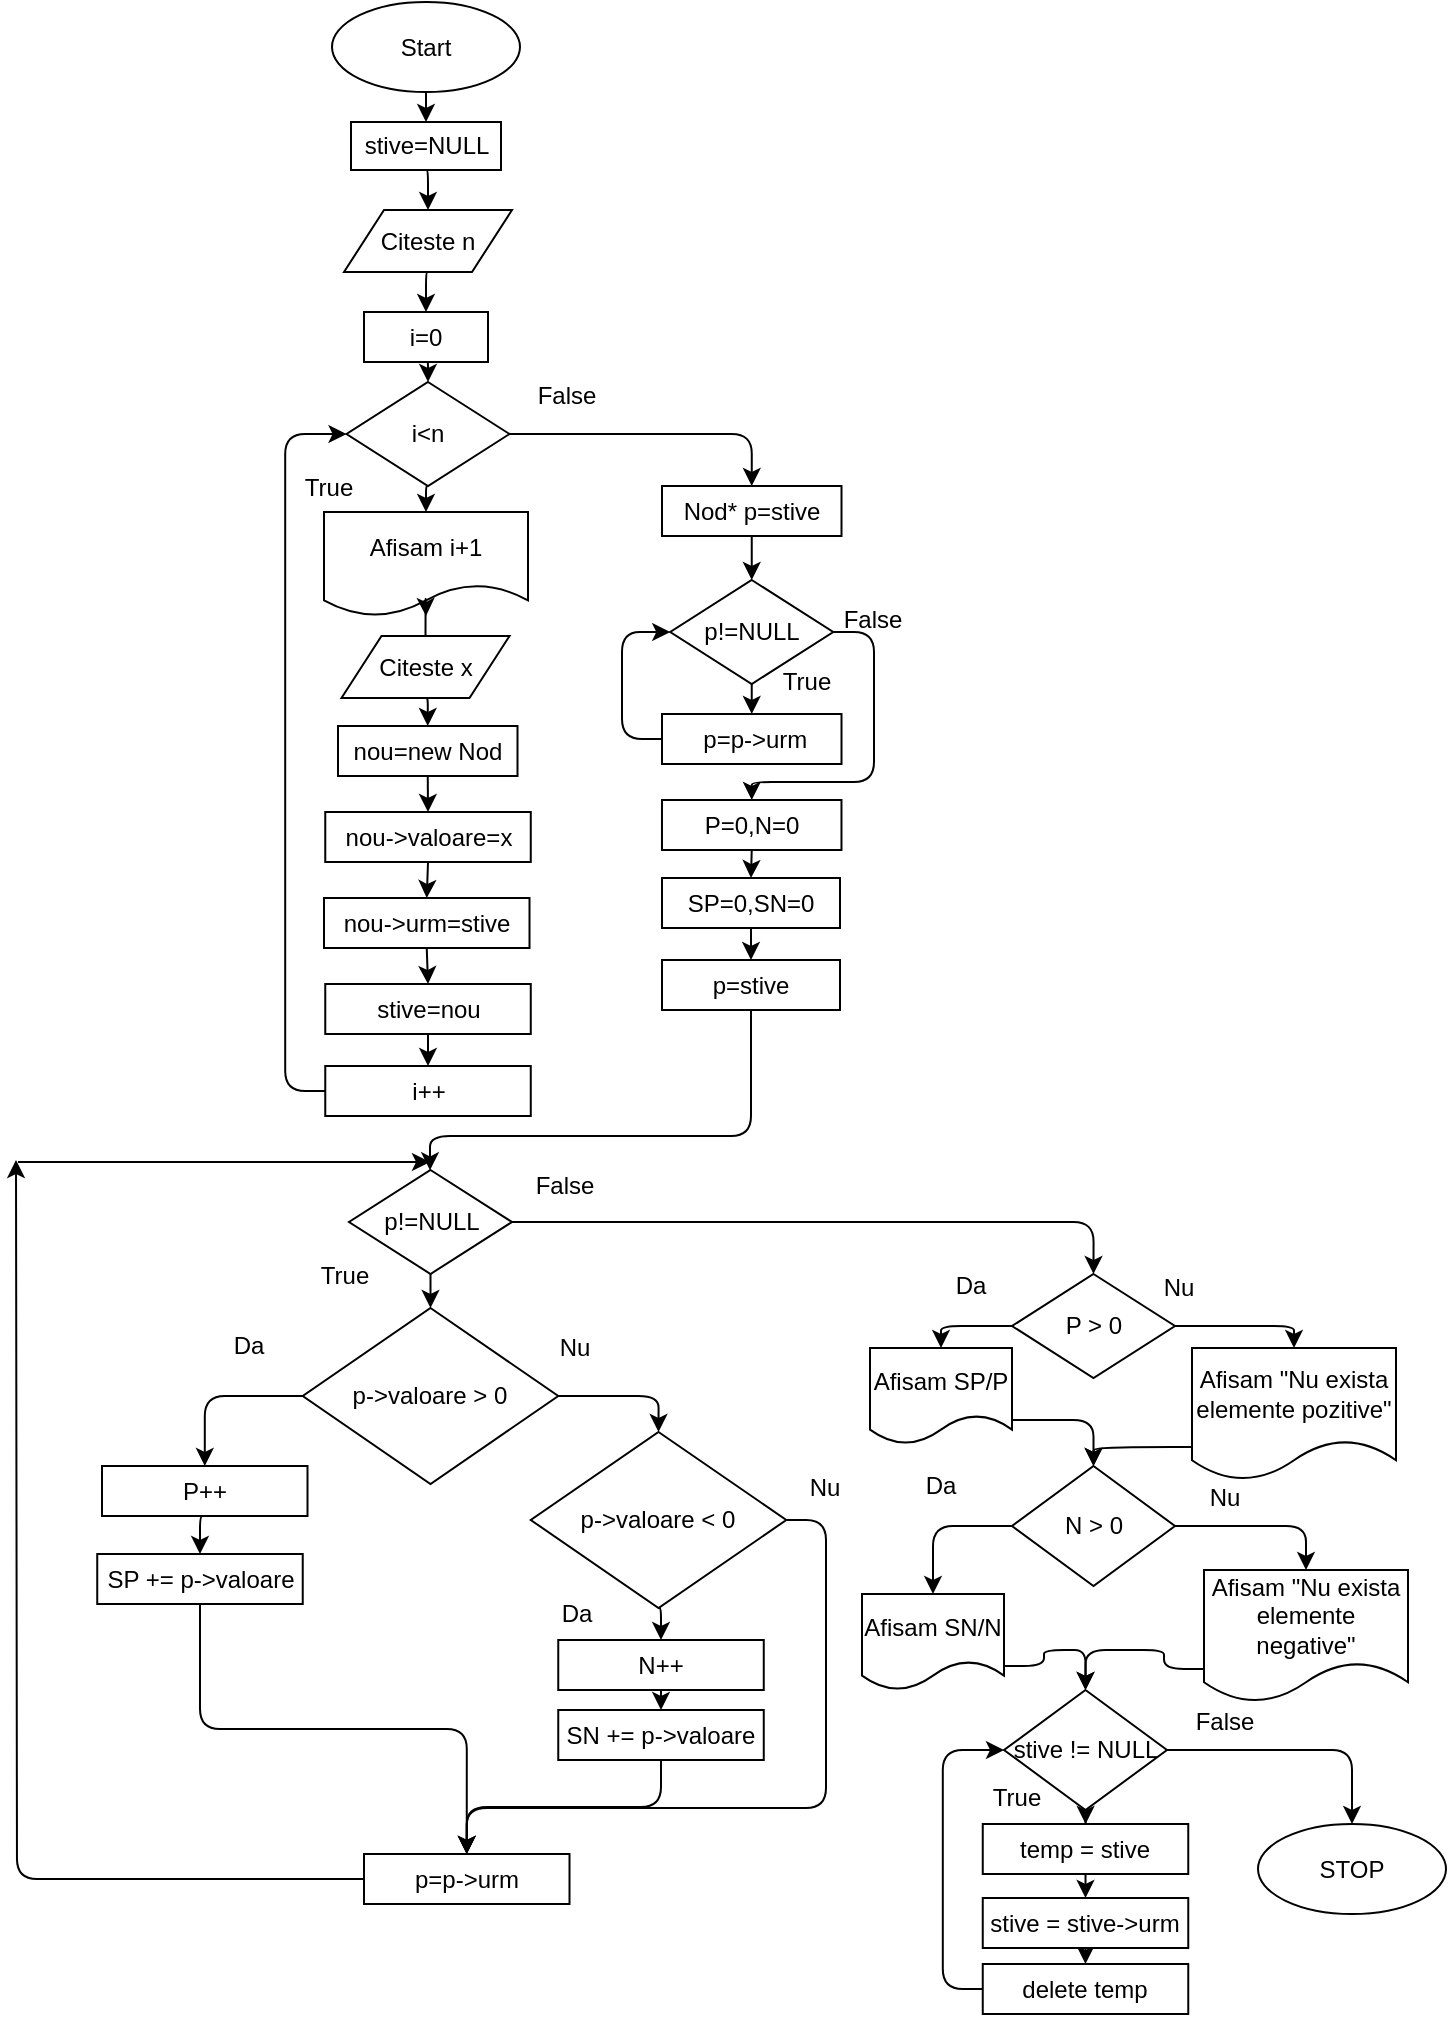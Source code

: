 <mxfile version="28.2.3">
  <diagram name="Page-1" id="cINP7uxi7zG_uRDyxkik">
    <mxGraphModel dx="1001" dy="528" grid="0" gridSize="10" guides="1" tooltips="1" connect="1" arrows="1" fold="1" page="0" pageScale="1" pageWidth="827" pageHeight="1169" background="none" math="0" shadow="0" adaptiveColors="auto">
      <root>
        <mxCell id="0" />
        <mxCell id="1" parent="0" />
        <mxCell id="yAat2cWn1iwK761AKjL9-16" style="edgeStyle=orthogonalEdgeStyle;rounded=1;orthogonalLoop=1;jettySize=auto;html=1;exitX=0.5;exitY=1;exitDx=0;exitDy=0;entryX=0.5;entryY=0;entryDx=0;entryDy=0;" edge="1" parent="1" source="yAat2cWn1iwK761AKjL9-1" target="yAat2cWn1iwK761AKjL9-4">
          <mxGeometry relative="1" as="geometry" />
        </mxCell>
        <mxCell id="yAat2cWn1iwK761AKjL9-1" value="Start" style="ellipse;whiteSpace=wrap;html=1;labelBackgroundColor=none;rounded=1;" vertex="1" parent="1">
          <mxGeometry x="366" y="10" width="94" height="45" as="geometry" />
        </mxCell>
        <mxCell id="yAat2cWn1iwK761AKjL9-17" style="edgeStyle=orthogonalEdgeStyle;rounded=1;orthogonalLoop=1;jettySize=auto;html=1;exitX=0.5;exitY=1;exitDx=0;exitDy=0;entryX=0.5;entryY=0;entryDx=0;entryDy=0;" edge="1" parent="1" source="yAat2cWn1iwK761AKjL9-4" target="yAat2cWn1iwK761AKjL9-5">
          <mxGeometry relative="1" as="geometry" />
        </mxCell>
        <mxCell id="yAat2cWn1iwK761AKjL9-4" value="stive=NULL" style="rounded=0;whiteSpace=wrap;html=1;" vertex="1" parent="1">
          <mxGeometry x="375.5" y="70" width="75" height="24" as="geometry" />
        </mxCell>
        <mxCell id="yAat2cWn1iwK761AKjL9-18" style="edgeStyle=orthogonalEdgeStyle;rounded=1;orthogonalLoop=1;jettySize=auto;html=1;exitX=0.5;exitY=1;exitDx=0;exitDy=0;entryX=0.5;entryY=0;entryDx=0;entryDy=0;" edge="1" parent="1" source="yAat2cWn1iwK761AKjL9-5" target="yAat2cWn1iwK761AKjL9-6">
          <mxGeometry relative="1" as="geometry" />
        </mxCell>
        <mxCell id="yAat2cWn1iwK761AKjL9-5" value="Citeste n" style="shape=parallelogram;perimeter=parallelogramPerimeter;whiteSpace=wrap;html=1;fixedSize=1;rounded=0;" vertex="1" parent="1">
          <mxGeometry x="372" y="114" width="84" height="31" as="geometry" />
        </mxCell>
        <mxCell id="yAat2cWn1iwK761AKjL9-19" style="edgeStyle=orthogonalEdgeStyle;rounded=1;orthogonalLoop=1;jettySize=auto;html=1;exitX=0.5;exitY=1;exitDx=0;exitDy=0;entryX=0.5;entryY=0;entryDx=0;entryDy=0;" edge="1" parent="1" source="yAat2cWn1iwK761AKjL9-6" target="yAat2cWn1iwK761AKjL9-7">
          <mxGeometry relative="1" as="geometry" />
        </mxCell>
        <mxCell id="yAat2cWn1iwK761AKjL9-6" value="i=0" style="rounded=0;whiteSpace=wrap;html=1;" vertex="1" parent="1">
          <mxGeometry x="382" y="165" width="62" height="25" as="geometry" />
        </mxCell>
        <mxCell id="yAat2cWn1iwK761AKjL9-21" style="edgeStyle=orthogonalEdgeStyle;rounded=1;orthogonalLoop=1;jettySize=auto;html=1;exitX=0.5;exitY=1;exitDx=0;exitDy=0;entryX=0.5;entryY=0;entryDx=0;entryDy=0;" edge="1" parent="1" source="yAat2cWn1iwK761AKjL9-7" target="yAat2cWn1iwK761AKjL9-8">
          <mxGeometry relative="1" as="geometry" />
        </mxCell>
        <mxCell id="yAat2cWn1iwK761AKjL9-32" style="edgeStyle=orthogonalEdgeStyle;rounded=1;orthogonalLoop=1;jettySize=auto;html=1;exitX=1;exitY=0.5;exitDx=0;exitDy=0;entryX=0.5;entryY=0;entryDx=0;entryDy=0;" edge="1" parent="1" source="yAat2cWn1iwK761AKjL9-7" target="yAat2cWn1iwK761AKjL9-29">
          <mxGeometry relative="1" as="geometry" />
        </mxCell>
        <mxCell id="yAat2cWn1iwK761AKjL9-7" value="i&amp;lt;n" style="rhombus;whiteSpace=wrap;html=1;rounded=0;" vertex="1" parent="1">
          <mxGeometry x="373.25" y="200" width="81.5" height="52" as="geometry" />
        </mxCell>
        <mxCell id="yAat2cWn1iwK761AKjL9-8" value="Afisam i+1" style="shape=document;whiteSpace=wrap;html=1;boundedLbl=1;rounded=1;" vertex="1" parent="1">
          <mxGeometry x="362" y="265" width="102" height="52" as="geometry" />
        </mxCell>
        <mxCell id="yAat2cWn1iwK761AKjL9-22" style="edgeStyle=orthogonalEdgeStyle;rounded=1;orthogonalLoop=1;jettySize=auto;html=1;exitX=0.5;exitY=0;exitDx=0;exitDy=0;" edge="1" parent="1" source="yAat2cWn1iwK761AKjL9-10" target="yAat2cWn1iwK761AKjL9-8">
          <mxGeometry relative="1" as="geometry" />
        </mxCell>
        <mxCell id="yAat2cWn1iwK761AKjL9-23" style="edgeStyle=orthogonalEdgeStyle;rounded=1;orthogonalLoop=1;jettySize=auto;html=1;exitX=0.5;exitY=1;exitDx=0;exitDy=0;entryX=0.5;entryY=0;entryDx=0;entryDy=0;" edge="1" parent="1" source="yAat2cWn1iwK761AKjL9-10" target="yAat2cWn1iwK761AKjL9-11">
          <mxGeometry relative="1" as="geometry" />
        </mxCell>
        <mxCell id="yAat2cWn1iwK761AKjL9-10" value="Citeste x" style="shape=parallelogram;perimeter=parallelogramPerimeter;whiteSpace=wrap;html=1;fixedSize=1;rounded=0;" vertex="1" parent="1">
          <mxGeometry x="370.75" y="327" width="84" height="31" as="geometry" />
        </mxCell>
        <mxCell id="yAat2cWn1iwK761AKjL9-24" style="edgeStyle=orthogonalEdgeStyle;rounded=1;orthogonalLoop=1;jettySize=auto;html=1;exitX=0.5;exitY=1;exitDx=0;exitDy=0;entryX=0.5;entryY=0;entryDx=0;entryDy=0;" edge="1" parent="1" source="yAat2cWn1iwK761AKjL9-11" target="yAat2cWn1iwK761AKjL9-12">
          <mxGeometry relative="1" as="geometry" />
        </mxCell>
        <mxCell id="yAat2cWn1iwK761AKjL9-11" value="nou=new Nod" style="rounded=0;whiteSpace=wrap;html=1;" vertex="1" parent="1">
          <mxGeometry x="369" y="372" width="89.75" height="25" as="geometry" />
        </mxCell>
        <mxCell id="yAat2cWn1iwK761AKjL9-25" style="edgeStyle=orthogonalEdgeStyle;rounded=1;orthogonalLoop=1;jettySize=auto;html=1;exitX=0.5;exitY=1;exitDx=0;exitDy=0;entryX=0.5;entryY=0;entryDx=0;entryDy=0;" edge="1" parent="1" source="yAat2cWn1iwK761AKjL9-12" target="yAat2cWn1iwK761AKjL9-13">
          <mxGeometry relative="1" as="geometry" />
        </mxCell>
        <mxCell id="yAat2cWn1iwK761AKjL9-12" value="nou-&amp;gt;valoare=x" style="rounded=0;whiteSpace=wrap;html=1;" vertex="1" parent="1">
          <mxGeometry x="362.63" y="415" width="102.75" height="25" as="geometry" />
        </mxCell>
        <mxCell id="yAat2cWn1iwK761AKjL9-26" style="edgeStyle=orthogonalEdgeStyle;rounded=1;orthogonalLoop=1;jettySize=auto;html=1;exitX=0.5;exitY=1;exitDx=0;exitDy=0;entryX=0.5;entryY=0;entryDx=0;entryDy=0;" edge="1" parent="1" source="yAat2cWn1iwK761AKjL9-13" target="yAat2cWn1iwK761AKjL9-14">
          <mxGeometry relative="1" as="geometry" />
        </mxCell>
        <mxCell id="yAat2cWn1iwK761AKjL9-13" value="nou-&amp;gt;urm=stive" style="rounded=0;whiteSpace=wrap;html=1;" vertex="1" parent="1">
          <mxGeometry x="362" y="458" width="102.75" height="25" as="geometry" />
        </mxCell>
        <mxCell id="yAat2cWn1iwK761AKjL9-27" style="edgeStyle=orthogonalEdgeStyle;rounded=1;orthogonalLoop=1;jettySize=auto;html=1;exitX=0.5;exitY=1;exitDx=0;exitDy=0;entryX=0.5;entryY=0;entryDx=0;entryDy=0;" edge="1" parent="1" source="yAat2cWn1iwK761AKjL9-14" target="yAat2cWn1iwK761AKjL9-15">
          <mxGeometry relative="1" as="geometry" />
        </mxCell>
        <mxCell id="yAat2cWn1iwK761AKjL9-14" value="stive=nou" style="rounded=0;whiteSpace=wrap;html=1;" vertex="1" parent="1">
          <mxGeometry x="362.63" y="501" width="102.75" height="25" as="geometry" />
        </mxCell>
        <mxCell id="yAat2cWn1iwK761AKjL9-28" style="edgeStyle=orthogonalEdgeStyle;rounded=1;orthogonalLoop=1;jettySize=auto;html=1;exitX=0;exitY=0.5;exitDx=0;exitDy=0;entryX=0;entryY=0.5;entryDx=0;entryDy=0;" edge="1" parent="1" source="yAat2cWn1iwK761AKjL9-15" target="yAat2cWn1iwK761AKjL9-7">
          <mxGeometry relative="1" as="geometry" />
        </mxCell>
        <mxCell id="yAat2cWn1iwK761AKjL9-15" value="i++" style="rounded=0;whiteSpace=wrap;html=1;" vertex="1" parent="1">
          <mxGeometry x="362.63" y="542" width="102.75" height="25" as="geometry" />
        </mxCell>
        <mxCell id="yAat2cWn1iwK761AKjL9-33" style="edgeStyle=orthogonalEdgeStyle;rounded=1;orthogonalLoop=1;jettySize=auto;html=1;exitX=0.5;exitY=1;exitDx=0;exitDy=0;entryX=0.5;entryY=0;entryDx=0;entryDy=0;" edge="1" parent="1" source="yAat2cWn1iwK761AKjL9-29" target="yAat2cWn1iwK761AKjL9-30">
          <mxGeometry relative="1" as="geometry" />
        </mxCell>
        <mxCell id="yAat2cWn1iwK761AKjL9-29" value="Nod* p=stive" style="rounded=0;whiteSpace=wrap;html=1;" vertex="1" parent="1">
          <mxGeometry x="531" y="252" width="89.75" height="25" as="geometry" />
        </mxCell>
        <mxCell id="yAat2cWn1iwK761AKjL9-34" style="edgeStyle=orthogonalEdgeStyle;rounded=1;orthogonalLoop=1;jettySize=auto;html=1;exitX=0.5;exitY=1;exitDx=0;exitDy=0;entryX=0.5;entryY=0;entryDx=0;entryDy=0;" edge="1" parent="1" source="yAat2cWn1iwK761AKjL9-30" target="yAat2cWn1iwK761AKjL9-31">
          <mxGeometry relative="1" as="geometry" />
        </mxCell>
        <mxCell id="yAat2cWn1iwK761AKjL9-92" style="edgeStyle=orthogonalEdgeStyle;rounded=1;orthogonalLoop=1;jettySize=auto;html=1;exitX=1;exitY=0.5;exitDx=0;exitDy=0;entryX=0.5;entryY=0;entryDx=0;entryDy=0;" edge="1" parent="1" source="yAat2cWn1iwK761AKjL9-30" target="yAat2cWn1iwK761AKjL9-36">
          <mxGeometry relative="1" as="geometry">
            <Array as="points">
              <mxPoint x="637" y="325" />
              <mxPoint x="637" y="400" />
              <mxPoint x="576" y="400" />
            </Array>
          </mxGeometry>
        </mxCell>
        <mxCell id="yAat2cWn1iwK761AKjL9-30" value="p!=NULL" style="rhombus;whiteSpace=wrap;html=1;rounded=0;" vertex="1" parent="1">
          <mxGeometry x="535.12" y="299" width="81.5" height="52" as="geometry" />
        </mxCell>
        <mxCell id="yAat2cWn1iwK761AKjL9-35" style="edgeStyle=orthogonalEdgeStyle;rounded=1;orthogonalLoop=1;jettySize=auto;html=1;exitX=0;exitY=0.5;exitDx=0;exitDy=0;entryX=0;entryY=0.5;entryDx=0;entryDy=0;" edge="1" parent="1" source="yAat2cWn1iwK761AKjL9-31" target="yAat2cWn1iwK761AKjL9-30">
          <mxGeometry relative="1" as="geometry" />
        </mxCell>
        <mxCell id="yAat2cWn1iwK761AKjL9-31" value="&amp;nbsp;p=p-&amp;gt;urm" style="rounded=0;whiteSpace=wrap;html=1;" vertex="1" parent="1">
          <mxGeometry x="531" y="366" width="89.75" height="25" as="geometry" />
        </mxCell>
        <mxCell id="yAat2cWn1iwK761AKjL9-93" style="edgeStyle=orthogonalEdgeStyle;rounded=1;orthogonalLoop=1;jettySize=auto;html=1;exitX=0.5;exitY=1;exitDx=0;exitDy=0;entryX=0.5;entryY=0;entryDx=0;entryDy=0;" edge="1" parent="1" source="yAat2cWn1iwK761AKjL9-36" target="yAat2cWn1iwK761AKjL9-37">
          <mxGeometry relative="1" as="geometry" />
        </mxCell>
        <mxCell id="yAat2cWn1iwK761AKjL9-36" value="P=0,N=0" style="rounded=0;whiteSpace=wrap;html=1;" vertex="1" parent="1">
          <mxGeometry x="530.99" y="409" width="89.75" height="25" as="geometry" />
        </mxCell>
        <mxCell id="yAat2cWn1iwK761AKjL9-94" style="edgeStyle=orthogonalEdgeStyle;rounded=1;orthogonalLoop=1;jettySize=auto;html=1;exitX=0.5;exitY=1;exitDx=0;exitDy=0;entryX=0.5;entryY=0;entryDx=0;entryDy=0;" edge="1" parent="1" source="yAat2cWn1iwK761AKjL9-37" target="yAat2cWn1iwK761AKjL9-39">
          <mxGeometry relative="1" as="geometry" />
        </mxCell>
        <mxCell id="yAat2cWn1iwK761AKjL9-37" value="SP=0,SN=0" style="rounded=0;whiteSpace=wrap;html=1;" vertex="1" parent="1">
          <mxGeometry x="531" y="448" width="89" height="25" as="geometry" />
        </mxCell>
        <mxCell id="yAat2cWn1iwK761AKjL9-48" style="edgeStyle=orthogonalEdgeStyle;rounded=1;orthogonalLoop=1;jettySize=auto;html=1;exitX=0.5;exitY=1;exitDx=0;exitDy=0;" edge="1" parent="1" source="yAat2cWn1iwK761AKjL9-39" target="yAat2cWn1iwK761AKjL9-40">
          <mxGeometry relative="1" as="geometry">
            <Array as="points">
              <mxPoint x="575" y="577" />
              <mxPoint x="415" y="577" />
            </Array>
          </mxGeometry>
        </mxCell>
        <mxCell id="yAat2cWn1iwK761AKjL9-39" value="p=stive" style="rounded=0;whiteSpace=wrap;html=1;" vertex="1" parent="1">
          <mxGeometry x="531" y="489" width="89" height="25" as="geometry" />
        </mxCell>
        <mxCell id="yAat2cWn1iwK761AKjL9-49" style="edgeStyle=orthogonalEdgeStyle;rounded=1;orthogonalLoop=1;jettySize=auto;html=1;exitX=0.5;exitY=1;exitDx=0;exitDy=0;entryX=0.5;entryY=0;entryDx=0;entryDy=0;" edge="1" parent="1" source="yAat2cWn1iwK761AKjL9-40" target="yAat2cWn1iwK761AKjL9-41">
          <mxGeometry relative="1" as="geometry" />
        </mxCell>
        <mxCell id="yAat2cWn1iwK761AKjL9-64" style="edgeStyle=orthogonalEdgeStyle;rounded=1;orthogonalLoop=1;jettySize=auto;html=1;exitX=1;exitY=0.5;exitDx=0;exitDy=0;entryX=0.5;entryY=0;entryDx=0;entryDy=0;" edge="1" parent="1" source="yAat2cWn1iwK761AKjL9-40" target="yAat2cWn1iwK761AKjL9-65">
          <mxGeometry relative="1" as="geometry">
            <mxPoint x="748.364" y="619.913" as="targetPoint" />
          </mxGeometry>
        </mxCell>
        <mxCell id="yAat2cWn1iwK761AKjL9-40" value="p!=NULL" style="rhombus;whiteSpace=wrap;html=1;rounded=0;" vertex="1" parent="1">
          <mxGeometry x="374.5" y="594" width="81.5" height="52" as="geometry" />
        </mxCell>
        <mxCell id="yAat2cWn1iwK761AKjL9-50" style="edgeStyle=orthogonalEdgeStyle;rounded=1;orthogonalLoop=1;jettySize=auto;html=1;exitX=0;exitY=0.5;exitDx=0;exitDy=0;" edge="1" parent="1" source="yAat2cWn1iwK761AKjL9-41" target="yAat2cWn1iwK761AKjL9-42">
          <mxGeometry relative="1" as="geometry" />
        </mxCell>
        <mxCell id="yAat2cWn1iwK761AKjL9-61" style="edgeStyle=orthogonalEdgeStyle;rounded=1;orthogonalLoop=1;jettySize=auto;html=1;exitX=1;exitY=0.5;exitDx=0;exitDy=0;entryX=0.5;entryY=0;entryDx=0;entryDy=0;" edge="1" parent="1" source="yAat2cWn1iwK761AKjL9-41" target="yAat2cWn1iwK761AKjL9-44">
          <mxGeometry relative="1" as="geometry">
            <Array as="points">
              <mxPoint x="529" y="707" />
            </Array>
          </mxGeometry>
        </mxCell>
        <mxCell id="yAat2cWn1iwK761AKjL9-41" value="p-&amp;gt;valoare &amp;gt; 0" style="rhombus;whiteSpace=wrap;html=1;rounded=0;" vertex="1" parent="1">
          <mxGeometry x="351.37" y="663" width="127.76" height="88" as="geometry" />
        </mxCell>
        <mxCell id="yAat2cWn1iwK761AKjL9-51" style="edgeStyle=orthogonalEdgeStyle;rounded=1;orthogonalLoop=1;jettySize=auto;html=1;exitX=0.5;exitY=1;exitDx=0;exitDy=0;entryX=0.5;entryY=0;entryDx=0;entryDy=0;" edge="1" parent="1" source="yAat2cWn1iwK761AKjL9-42" target="yAat2cWn1iwK761AKjL9-43">
          <mxGeometry relative="1" as="geometry" />
        </mxCell>
        <mxCell id="yAat2cWn1iwK761AKjL9-42" value="P++" style="rounded=0;whiteSpace=wrap;html=1;" vertex="1" parent="1">
          <mxGeometry x="251" y="742" width="102.75" height="25" as="geometry" />
        </mxCell>
        <mxCell id="yAat2cWn1iwK761AKjL9-59" style="edgeStyle=orthogonalEdgeStyle;rounded=1;orthogonalLoop=1;jettySize=auto;html=1;exitX=0.5;exitY=1;exitDx=0;exitDy=0;entryX=0.5;entryY=0;entryDx=0;entryDy=0;" edge="1" parent="1" source="yAat2cWn1iwK761AKjL9-43" target="yAat2cWn1iwK761AKjL9-47">
          <mxGeometry relative="1" as="geometry" />
        </mxCell>
        <mxCell id="yAat2cWn1iwK761AKjL9-43" value="SP += p-&amp;gt;valoare" style="rounded=0;whiteSpace=wrap;html=1;" vertex="1" parent="1">
          <mxGeometry x="248.62" y="786" width="102.75" height="25" as="geometry" />
        </mxCell>
        <mxCell id="yAat2cWn1iwK761AKjL9-54" style="edgeStyle=orthogonalEdgeStyle;rounded=1;orthogonalLoop=1;jettySize=auto;html=1;exitX=0.5;exitY=1;exitDx=0;exitDy=0;entryX=0.5;entryY=0;entryDx=0;entryDy=0;" edge="1" parent="1" source="yAat2cWn1iwK761AKjL9-44" target="yAat2cWn1iwK761AKjL9-45">
          <mxGeometry relative="1" as="geometry" />
        </mxCell>
        <mxCell id="yAat2cWn1iwK761AKjL9-60" style="edgeStyle=orthogonalEdgeStyle;rounded=1;orthogonalLoop=1;jettySize=auto;html=1;exitX=1;exitY=0.5;exitDx=0;exitDy=0;entryX=0.5;entryY=0;entryDx=0;entryDy=0;" edge="1" parent="1" source="yAat2cWn1iwK761AKjL9-44" target="yAat2cWn1iwK761AKjL9-47">
          <mxGeometry relative="1" as="geometry">
            <Array as="points">
              <mxPoint x="613" y="769" />
              <mxPoint x="613" y="913" />
              <mxPoint x="433" y="913" />
            </Array>
          </mxGeometry>
        </mxCell>
        <mxCell id="yAat2cWn1iwK761AKjL9-44" value="p-&amp;gt;valoare &amp;lt; 0" style="rhombus;whiteSpace=wrap;html=1;rounded=0;" vertex="1" parent="1">
          <mxGeometry x="465.38" y="725" width="127.76" height="88" as="geometry" />
        </mxCell>
        <mxCell id="yAat2cWn1iwK761AKjL9-55" style="edgeStyle=orthogonalEdgeStyle;rounded=1;orthogonalLoop=1;jettySize=auto;html=1;exitX=0.5;exitY=1;exitDx=0;exitDy=0;entryX=0.5;entryY=0;entryDx=0;entryDy=0;" edge="1" parent="1" source="yAat2cWn1iwK761AKjL9-45" target="yAat2cWn1iwK761AKjL9-46">
          <mxGeometry relative="1" as="geometry" />
        </mxCell>
        <mxCell id="yAat2cWn1iwK761AKjL9-45" value="N++" style="rounded=0;whiteSpace=wrap;html=1;" vertex="1" parent="1">
          <mxGeometry x="479.13" y="829" width="102.75" height="25" as="geometry" />
        </mxCell>
        <mxCell id="yAat2cWn1iwK761AKjL9-56" style="edgeStyle=orthogonalEdgeStyle;rounded=1;orthogonalLoop=1;jettySize=auto;html=1;exitX=0.5;exitY=1;exitDx=0;exitDy=0;entryX=0.5;entryY=0;entryDx=0;entryDy=0;" edge="1" parent="1" source="yAat2cWn1iwK761AKjL9-46" target="yAat2cWn1iwK761AKjL9-47">
          <mxGeometry relative="1" as="geometry" />
        </mxCell>
        <mxCell id="yAat2cWn1iwK761AKjL9-46" value="SN += p-&amp;gt;valoare" style="rounded=0;whiteSpace=wrap;html=1;" vertex="1" parent="1">
          <mxGeometry x="479.13" y="864" width="102.75" height="25" as="geometry" />
        </mxCell>
        <mxCell id="yAat2cWn1iwK761AKjL9-62" style="edgeStyle=orthogonalEdgeStyle;rounded=1;orthogonalLoop=1;jettySize=auto;html=1;exitX=0;exitY=0.5;exitDx=0;exitDy=0;" edge="1" parent="1" source="yAat2cWn1iwK761AKjL9-47">
          <mxGeometry relative="1" as="geometry">
            <mxPoint x="208" y="589" as="targetPoint" />
          </mxGeometry>
        </mxCell>
        <mxCell id="yAat2cWn1iwK761AKjL9-47" value="p=p-&amp;gt;urm" style="rounded=0;whiteSpace=wrap;html=1;" vertex="1" parent="1">
          <mxGeometry x="382" y="936" width="102.75" height="25" as="geometry" />
        </mxCell>
        <mxCell id="yAat2cWn1iwK761AKjL9-63" value="" style="endArrow=classic;html=1;rounded=1;" edge="1" parent="1">
          <mxGeometry width="50" height="50" relative="1" as="geometry">
            <mxPoint x="209" y="590" as="sourcePoint" />
            <mxPoint x="415" y="590" as="targetPoint" />
          </mxGeometry>
        </mxCell>
        <mxCell id="yAat2cWn1iwK761AKjL9-71" style="edgeStyle=orthogonalEdgeStyle;rounded=1;orthogonalLoop=1;jettySize=auto;html=1;exitX=0;exitY=0.5;exitDx=0;exitDy=0;entryX=0.5;entryY=0;entryDx=0;entryDy=0;" edge="1" parent="1" source="yAat2cWn1iwK761AKjL9-65" target="yAat2cWn1iwK761AKjL9-69">
          <mxGeometry relative="1" as="geometry" />
        </mxCell>
        <mxCell id="yAat2cWn1iwK761AKjL9-75" style="edgeStyle=orthogonalEdgeStyle;rounded=1;orthogonalLoop=1;jettySize=auto;html=1;exitX=1;exitY=0.5;exitDx=0;exitDy=0;entryX=0.5;entryY=0;entryDx=0;entryDy=0;" edge="1" parent="1" source="yAat2cWn1iwK761AKjL9-65" target="yAat2cWn1iwK761AKjL9-74">
          <mxGeometry relative="1" as="geometry">
            <Array as="points">
              <mxPoint x="847" y="672" />
            </Array>
          </mxGeometry>
        </mxCell>
        <mxCell id="yAat2cWn1iwK761AKjL9-65" value="P &amp;gt; 0" style="rhombus;whiteSpace=wrap;html=1;rounded=0;" vertex="1" parent="1">
          <mxGeometry x="706" y="646" width="81.5" height="52" as="geometry" />
        </mxCell>
        <mxCell id="yAat2cWn1iwK761AKjL9-78" style="edgeStyle=orthogonalEdgeStyle;rounded=1;orthogonalLoop=1;jettySize=auto;html=1;exitX=0;exitY=0.5;exitDx=0;exitDy=0;" edge="1" parent="1" source="yAat2cWn1iwK761AKjL9-66" target="yAat2cWn1iwK761AKjL9-70">
          <mxGeometry relative="1" as="geometry" />
        </mxCell>
        <mxCell id="yAat2cWn1iwK761AKjL9-80" style="edgeStyle=orthogonalEdgeStyle;rounded=1;orthogonalLoop=1;jettySize=auto;html=1;exitX=1;exitY=0.5;exitDx=0;exitDy=0;entryX=0.5;entryY=0;entryDx=0;entryDy=0;" edge="1" parent="1" source="yAat2cWn1iwK761AKjL9-66" target="yAat2cWn1iwK761AKjL9-77">
          <mxGeometry relative="1" as="geometry" />
        </mxCell>
        <mxCell id="yAat2cWn1iwK761AKjL9-66" value="N &amp;gt; 0" style="rhombus;whiteSpace=wrap;html=1;rounded=0;" vertex="1" parent="1">
          <mxGeometry x="706" y="742" width="81.5" height="60" as="geometry" />
        </mxCell>
        <mxCell id="yAat2cWn1iwK761AKjL9-84" style="edgeStyle=orthogonalEdgeStyle;rounded=1;orthogonalLoop=1;jettySize=auto;html=1;exitX=0.5;exitY=1;exitDx=0;exitDy=0;" edge="1" parent="1" source="yAat2cWn1iwK761AKjL9-67" target="yAat2cWn1iwK761AKjL9-82">
          <mxGeometry relative="1" as="geometry" />
        </mxCell>
        <mxCell id="yAat2cWn1iwK761AKjL9-88" style="edgeStyle=orthogonalEdgeStyle;rounded=1;orthogonalLoop=1;jettySize=auto;html=1;exitX=1;exitY=0.5;exitDx=0;exitDy=0;entryX=0.5;entryY=0;entryDx=0;entryDy=0;" edge="1" parent="1" source="yAat2cWn1iwK761AKjL9-67" target="yAat2cWn1iwK761AKjL9-87">
          <mxGeometry relative="1" as="geometry" />
        </mxCell>
        <mxCell id="yAat2cWn1iwK761AKjL9-67" value="stive != NULL" style="rhombus;whiteSpace=wrap;html=1;rounded=0;" vertex="1" parent="1">
          <mxGeometry x="702" y="854" width="81.5" height="60" as="geometry" />
        </mxCell>
        <mxCell id="yAat2cWn1iwK761AKjL9-73" style="edgeStyle=orthogonalEdgeStyle;rounded=1;orthogonalLoop=1;jettySize=auto;html=1;exitX=1;exitY=0.75;exitDx=0;exitDy=0;" edge="1" parent="1" source="yAat2cWn1iwK761AKjL9-69" target="yAat2cWn1iwK761AKjL9-66">
          <mxGeometry relative="1" as="geometry" />
        </mxCell>
        <mxCell id="yAat2cWn1iwK761AKjL9-69" value="Afisam SP/P" style="shape=document;whiteSpace=wrap;html=1;boundedLbl=1;rounded=1;" vertex="1" parent="1">
          <mxGeometry x="635" y="683" width="71" height="48" as="geometry" />
        </mxCell>
        <mxCell id="yAat2cWn1iwK761AKjL9-79" style="edgeStyle=orthogonalEdgeStyle;rounded=1;orthogonalLoop=1;jettySize=auto;html=1;exitX=1;exitY=0.75;exitDx=0;exitDy=0;entryX=0.5;entryY=0;entryDx=0;entryDy=0;" edge="1" parent="1" source="yAat2cWn1iwK761AKjL9-70" target="yAat2cWn1iwK761AKjL9-67">
          <mxGeometry relative="1" as="geometry" />
        </mxCell>
        <mxCell id="yAat2cWn1iwK761AKjL9-70" value="Afisam SN/N" style="shape=document;whiteSpace=wrap;html=1;boundedLbl=1;rounded=1;" vertex="1" parent="1">
          <mxGeometry x="631" y="806" width="71" height="48" as="geometry" />
        </mxCell>
        <mxCell id="yAat2cWn1iwK761AKjL9-76" style="edgeStyle=orthogonalEdgeStyle;rounded=1;orthogonalLoop=1;jettySize=auto;html=1;exitX=0;exitY=0.75;exitDx=0;exitDy=0;entryX=0.5;entryY=0;entryDx=0;entryDy=0;" edge="1" parent="1" source="yAat2cWn1iwK761AKjL9-74" target="yAat2cWn1iwK761AKjL9-66">
          <mxGeometry relative="1" as="geometry">
            <Array as="points">
              <mxPoint x="776" y="733" />
              <mxPoint x="747" y="733" />
            </Array>
          </mxGeometry>
        </mxCell>
        <mxCell id="yAat2cWn1iwK761AKjL9-74" value="Afisam &quot;Nu exista elemente pozitive&quot;" style="shape=document;whiteSpace=wrap;html=1;boundedLbl=1;rounded=1;" vertex="1" parent="1">
          <mxGeometry x="796" y="683" width="102" height="66" as="geometry" />
        </mxCell>
        <mxCell id="yAat2cWn1iwK761AKjL9-81" style="edgeStyle=orthogonalEdgeStyle;rounded=1;orthogonalLoop=1;jettySize=auto;html=1;exitX=0;exitY=0.75;exitDx=0;exitDy=0;entryX=0.5;entryY=0;entryDx=0;entryDy=0;" edge="1" parent="1" source="yAat2cWn1iwK761AKjL9-77" target="yAat2cWn1iwK761AKjL9-67">
          <mxGeometry relative="1" as="geometry" />
        </mxCell>
        <mxCell id="yAat2cWn1iwK761AKjL9-77" value="Afisam &quot;Nu exista elemente negative&quot;" style="shape=document;whiteSpace=wrap;html=1;boundedLbl=1;rounded=1;" vertex="1" parent="1">
          <mxGeometry x="802" y="794" width="102" height="66" as="geometry" />
        </mxCell>
        <mxCell id="yAat2cWn1iwK761AKjL9-85" style="edgeStyle=orthogonalEdgeStyle;rounded=1;orthogonalLoop=1;jettySize=auto;html=1;exitX=0.5;exitY=1;exitDx=0;exitDy=0;entryX=0.5;entryY=0;entryDx=0;entryDy=0;" edge="1" parent="1" source="yAat2cWn1iwK761AKjL9-82" target="yAat2cWn1iwK761AKjL9-83">
          <mxGeometry relative="1" as="geometry" />
        </mxCell>
        <mxCell id="yAat2cWn1iwK761AKjL9-82" value="temp = stive" style="rounded=0;whiteSpace=wrap;html=1;" vertex="1" parent="1">
          <mxGeometry x="691.38" y="921" width="102.75" height="25" as="geometry" />
        </mxCell>
        <mxCell id="yAat2cWn1iwK761AKjL9-86" style="edgeStyle=orthogonalEdgeStyle;rounded=1;orthogonalLoop=1;jettySize=auto;html=1;exitX=0;exitY=0.5;exitDx=0;exitDy=0;entryX=0;entryY=0.5;entryDx=0;entryDy=0;" edge="1" parent="1" source="yAat2cWn1iwK761AKjL9-110" target="yAat2cWn1iwK761AKjL9-67">
          <mxGeometry relative="1" as="geometry" />
        </mxCell>
        <mxCell id="yAat2cWn1iwK761AKjL9-111" style="edgeStyle=orthogonalEdgeStyle;rounded=1;orthogonalLoop=1;jettySize=auto;html=1;exitX=0.5;exitY=1;exitDx=0;exitDy=0;entryX=0.5;entryY=0;entryDx=0;entryDy=0;" edge="1" parent="1" source="yAat2cWn1iwK761AKjL9-83" target="yAat2cWn1iwK761AKjL9-110">
          <mxGeometry relative="1" as="geometry" />
        </mxCell>
        <mxCell id="yAat2cWn1iwK761AKjL9-83" value="stive = stive-&amp;gt;urm" style="rounded=0;whiteSpace=wrap;html=1;" vertex="1" parent="1">
          <mxGeometry x="691.38" y="958" width="102.75" height="25" as="geometry" />
        </mxCell>
        <mxCell id="yAat2cWn1iwK761AKjL9-87" value="STOP" style="ellipse;whiteSpace=wrap;html=1;labelBackgroundColor=none;rounded=1;" vertex="1" parent="1">
          <mxGeometry x="829" y="921" width="94" height="45" as="geometry" />
        </mxCell>
        <mxCell id="yAat2cWn1iwK761AKjL9-89" value="True" style="text;html=1;align=center;verticalAlign=middle;resizable=0;points=[];autosize=1;strokeColor=none;fillColor=none;" vertex="1" parent="1">
          <mxGeometry x="343" y="240" width="42" height="26" as="geometry" />
        </mxCell>
        <mxCell id="yAat2cWn1iwK761AKjL9-90" value="False" style="text;html=1;align=center;verticalAlign=middle;resizable=0;points=[];autosize=1;strokeColor=none;fillColor=none;" vertex="1" parent="1">
          <mxGeometry x="459" y="194" width="47" height="26" as="geometry" />
        </mxCell>
        <mxCell id="yAat2cWn1iwK761AKjL9-91" value="True" style="text;html=1;align=center;verticalAlign=middle;resizable=0;points=[];autosize=1;strokeColor=none;fillColor=none;" vertex="1" parent="1">
          <mxGeometry x="582" y="337" width="42" height="26" as="geometry" />
        </mxCell>
        <mxCell id="yAat2cWn1iwK761AKjL9-95" value="False" style="text;html=1;align=center;verticalAlign=middle;resizable=0;points=[];autosize=1;strokeColor=none;fillColor=none;" vertex="1" parent="1">
          <mxGeometry x="612" y="306" width="47" height="26" as="geometry" />
        </mxCell>
        <mxCell id="yAat2cWn1iwK761AKjL9-96" value="False" style="text;html=1;align=center;verticalAlign=middle;resizable=0;points=[];autosize=1;strokeColor=none;fillColor=none;" vertex="1" parent="1">
          <mxGeometry x="458" y="589" width="47" height="26" as="geometry" />
        </mxCell>
        <mxCell id="yAat2cWn1iwK761AKjL9-97" value="True" style="text;html=1;align=center;verticalAlign=middle;resizable=0;points=[];autosize=1;strokeColor=none;fillColor=none;" vertex="1" parent="1">
          <mxGeometry x="351" y="634" width="42" height="26" as="geometry" />
        </mxCell>
        <mxCell id="yAat2cWn1iwK761AKjL9-99" value="Da" style="text;html=1;align=center;verticalAlign=middle;resizable=0;points=[];autosize=1;strokeColor=none;fillColor=none;" vertex="1" parent="1">
          <mxGeometry x="307" y="669" width="33" height="26" as="geometry" />
        </mxCell>
        <mxCell id="yAat2cWn1iwK761AKjL9-100" value="Nu" style="text;html=1;align=center;verticalAlign=middle;resizable=0;points=[];autosize=1;strokeColor=none;fillColor=none;" vertex="1" parent="1">
          <mxGeometry x="470" y="670" width="33" height="26" as="geometry" />
        </mxCell>
        <mxCell id="yAat2cWn1iwK761AKjL9-102" value="Da" style="text;html=1;align=center;verticalAlign=middle;resizable=0;points=[];autosize=1;strokeColor=none;fillColor=none;" vertex="1" parent="1">
          <mxGeometry x="471" y="803" width="33" height="26" as="geometry" />
        </mxCell>
        <mxCell id="yAat2cWn1iwK761AKjL9-103" value="Nu" style="text;html=1;align=center;verticalAlign=middle;resizable=0;points=[];autosize=1;strokeColor=none;fillColor=none;" vertex="1" parent="1">
          <mxGeometry x="595" y="740" width="33" height="26" as="geometry" />
        </mxCell>
        <mxCell id="yAat2cWn1iwK761AKjL9-104" value="Da" style="text;html=1;align=center;verticalAlign=middle;resizable=0;points=[];autosize=1;strokeColor=none;fillColor=none;" vertex="1" parent="1">
          <mxGeometry x="668" y="639" width="33" height="26" as="geometry" />
        </mxCell>
        <mxCell id="yAat2cWn1iwK761AKjL9-105" value="Nu" style="text;html=1;align=center;verticalAlign=middle;resizable=0;points=[];autosize=1;strokeColor=none;fillColor=none;" vertex="1" parent="1">
          <mxGeometry x="772" y="640" width="33" height="26" as="geometry" />
        </mxCell>
        <mxCell id="yAat2cWn1iwK761AKjL9-106" value="Da" style="text;html=1;align=center;verticalAlign=middle;resizable=0;points=[];autosize=1;strokeColor=none;fillColor=none;" vertex="1" parent="1">
          <mxGeometry x="653" y="739" width="33" height="26" as="geometry" />
        </mxCell>
        <mxCell id="yAat2cWn1iwK761AKjL9-107" value="Nu" style="text;html=1;align=center;verticalAlign=middle;resizable=0;points=[];autosize=1;strokeColor=none;fillColor=none;" vertex="1" parent="1">
          <mxGeometry x="795" y="745" width="33" height="26" as="geometry" />
        </mxCell>
        <mxCell id="yAat2cWn1iwK761AKjL9-108" value="True" style="text;html=1;align=center;verticalAlign=middle;resizable=0;points=[];autosize=1;strokeColor=none;fillColor=none;" vertex="1" parent="1">
          <mxGeometry x="687" y="895" width="42" height="26" as="geometry" />
        </mxCell>
        <mxCell id="yAat2cWn1iwK761AKjL9-109" value="False" style="text;html=1;align=center;verticalAlign=middle;resizable=0;points=[];autosize=1;strokeColor=none;fillColor=none;" vertex="1" parent="1">
          <mxGeometry x="788" y="857" width="47" height="26" as="geometry" />
        </mxCell>
        <mxCell id="yAat2cWn1iwK761AKjL9-110" value="delete temp" style="rounded=0;whiteSpace=wrap;html=1;" vertex="1" parent="1">
          <mxGeometry x="691.38" y="991" width="102.75" height="25" as="geometry" />
        </mxCell>
      </root>
    </mxGraphModel>
  </diagram>
</mxfile>
